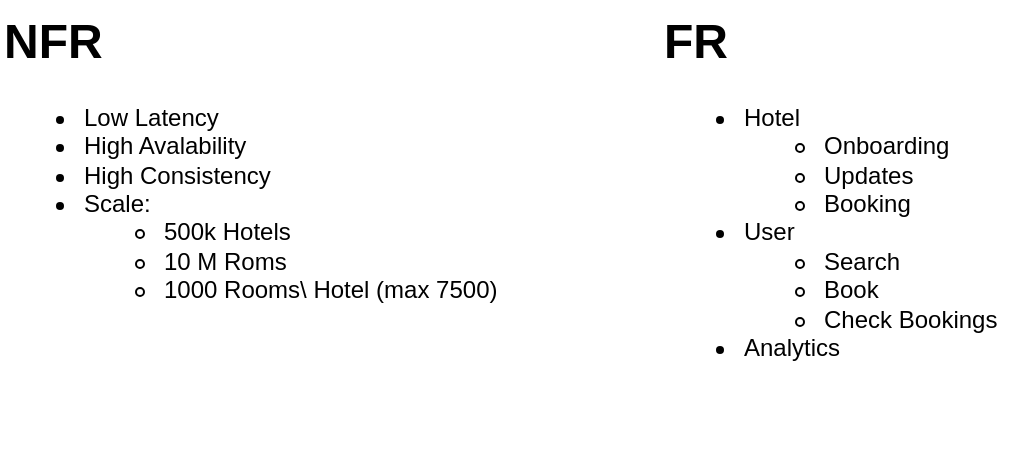 <mxfile version="28.0.6" pages="2">
  <diagram name="требования" id="K8O-UbPnnHuOY16jFzG_">
    <mxGraphModel dx="679" dy="405" grid="1" gridSize="10" guides="1" tooltips="1" connect="1" arrows="1" fold="1" page="1" pageScale="1" pageWidth="827" pageHeight="1169" math="0" shadow="0">
      <root>
        <mxCell id="0" />
        <mxCell id="1" parent="0" />
        <mxCell id="MkDzH_rQJFl5ClzxtzA8-1" value="&lt;h1 style=&quot;margin-top: 0px;&quot;&gt;NFR&lt;/h1&gt;&lt;p&gt;&lt;/p&gt;&lt;ul&gt;&lt;li&gt;Low Latency&lt;/li&gt;&lt;li&gt;High Avalability&lt;/li&gt;&lt;li&gt;High Consistency&lt;/li&gt;&lt;li&gt;Scale:&lt;/li&gt;&lt;ul&gt;&lt;li&gt;500k Hotels&lt;/li&gt;&lt;li&gt;10 M Roms&lt;/li&gt;&lt;li&gt;1000 Rooms\ Hotel (max 7500)&lt;/li&gt;&lt;/ul&gt;&lt;/ul&gt;&lt;p&gt;&lt;/p&gt;" style="text;html=1;whiteSpace=wrap;overflow=hidden;rounded=0;" vertex="1" parent="1">
          <mxGeometry x="190" y="300" width="280" height="230" as="geometry" />
        </mxCell>
        <mxCell id="MkDzH_rQJFl5ClzxtzA8-2" value="&lt;h1 style=&quot;margin-top: 0px;&quot;&gt;FR&lt;/h1&gt;&lt;p&gt;&lt;/p&gt;&lt;ul&gt;&lt;li&gt;Hotel&lt;/li&gt;&lt;ul&gt;&lt;li&gt;Onboarding&lt;/li&gt;&lt;li&gt;Updates&lt;/li&gt;&lt;li&gt;Booking&lt;/li&gt;&lt;/ul&gt;&lt;li&gt;User&lt;/li&gt;&lt;ul&gt;&lt;li&gt;Search&lt;/li&gt;&lt;li&gt;Book&lt;/li&gt;&lt;li&gt;Check Bookings&lt;/li&gt;&lt;/ul&gt;&lt;li&gt;Analytics&lt;/li&gt;&lt;/ul&gt;&lt;p&gt;&lt;/p&gt;" style="text;html=1;whiteSpace=wrap;overflow=hidden;rounded=0;" vertex="1" parent="1">
          <mxGeometry x="520" y="300" width="180" height="190" as="geometry" />
        </mxCell>
      </root>
    </mxGraphModel>
  </diagram>
  <diagram id="oFaOXJa3zJh9_fPyX7D8" name="Страница — 2">
    <mxGraphModel dx="1810" dy="586" grid="1" gridSize="10" guides="1" tooltips="1" connect="1" arrows="1" fold="1" page="1" pageScale="1" pageWidth="827" pageHeight="1169" math="0" shadow="0">
      <root>
        <mxCell id="0" />
        <mxCell id="1" parent="0" />
        <mxCell id="A7OHAAQnRAvAKOBAdCBx-10" style="edgeStyle=orthogonalEdgeStyle;rounded=0;orthogonalLoop=1;jettySize=auto;html=1;exitX=1;exitY=0.5;exitDx=0;exitDy=0;startArrow=classic;startFill=1;" edge="1" parent="1" source="A7OHAAQnRAvAKOBAdCBx-1" target="A7OHAAQnRAvAKOBAdCBx-4">
          <mxGeometry relative="1" as="geometry" />
        </mxCell>
        <mxCell id="A7OHAAQnRAvAKOBAdCBx-1" value="UI\App&amp;nbsp;&lt;br&gt;for Hotel" style="rounded=0;whiteSpace=wrap;html=1;fillColor=#d5e8d4;strokeColor=#82b366;" vertex="1" parent="1">
          <mxGeometry x="70" y="260" width="120" height="60" as="geometry" />
        </mxCell>
        <mxCell id="A7OHAAQnRAvAKOBAdCBx-2" value="UI\App&amp;nbsp;&lt;br&gt;for Users&lt;div&gt;-Search&lt;/div&gt;&lt;div&gt;- Book&lt;/div&gt;" style="rounded=0;whiteSpace=wrap;html=1;fillColor=#d5e8d4;strokeColor=#82b366;" vertex="1" parent="1">
          <mxGeometry x="80" y="416" width="120" height="60" as="geometry" />
        </mxCell>
        <mxCell id="A7OHAAQnRAvAKOBAdCBx-3" value="UI\App&amp;nbsp;&lt;br&gt;to View Bookings" style="rounded=0;whiteSpace=wrap;html=1;fillColor=#d5e8d4;strokeColor=#82b366;" vertex="1" parent="1">
          <mxGeometry y="595" width="120" height="60" as="geometry" />
        </mxCell>
        <mxCell id="A7OHAAQnRAvAKOBAdCBx-16" style="edgeStyle=orthogonalEdgeStyle;rounded=0;orthogonalLoop=1;jettySize=auto;html=1;exitX=1;exitY=0.5;exitDx=0;exitDy=0;startArrow=classic;startFill=1;" edge="1" parent="1" source="A7OHAAQnRAvAKOBAdCBx-4" target="A7OHAAQnRAvAKOBAdCBx-15">
          <mxGeometry relative="1" as="geometry" />
        </mxCell>
        <mxCell id="A7OHAAQnRAvAKOBAdCBx-4" value="LB" style="shape=module;align=left;spacingLeft=20;align=center;verticalAlign=top;whiteSpace=wrap;html=1;fillColor=#f8cecc;strokeColor=#b85450;" vertex="1" parent="1">
          <mxGeometry x="250" y="265" width="50" height="50" as="geometry" />
        </mxCell>
        <mxCell id="A7OHAAQnRAvAKOBAdCBx-23" style="edgeStyle=orthogonalEdgeStyle;rounded=0;orthogonalLoop=1;jettySize=auto;html=1;exitX=1;exitY=0.5;exitDx=0;exitDy=0;" edge="1" parent="1" source="A7OHAAQnRAvAKOBAdCBx-5" target="A7OHAAQnRAvAKOBAdCBx-22">
          <mxGeometry relative="1" as="geometry" />
        </mxCell>
        <mxCell id="A7OHAAQnRAvAKOBAdCBx-5" value="LB" style="shape=module;align=left;spacingLeft=20;align=center;verticalAlign=top;whiteSpace=wrap;html=1;fillColor=#f8cecc;strokeColor=#b85450;" vertex="1" parent="1">
          <mxGeometry x="250" y="400" width="50" height="50" as="geometry" />
        </mxCell>
        <mxCell id="A7OHAAQnRAvAKOBAdCBx-35" style="edgeStyle=orthogonalEdgeStyle;rounded=0;orthogonalLoop=1;jettySize=auto;html=1;exitX=1;exitY=0.5;exitDx=0;exitDy=0;" edge="1" parent="1" source="A7OHAAQnRAvAKOBAdCBx-6" target="A7OHAAQnRAvAKOBAdCBx-34">
          <mxGeometry relative="1" as="geometry" />
        </mxCell>
        <mxCell id="A7OHAAQnRAvAKOBAdCBx-6" value="LB" style="shape=module;align=left;spacingLeft=20;align=center;verticalAlign=top;whiteSpace=wrap;html=1;fillColor=#f8cecc;strokeColor=#b85450;" vertex="1" parent="1">
          <mxGeometry x="250" y="460" width="50" height="50" as="geometry" />
        </mxCell>
        <mxCell id="A7OHAAQnRAvAKOBAdCBx-39" style="edgeStyle=orthogonalEdgeStyle;rounded=0;orthogonalLoop=1;jettySize=auto;html=1;exitX=1;exitY=0.5;exitDx=0;exitDy=0;startArrow=classic;startFill=1;" edge="1" parent="1" source="A7OHAAQnRAvAKOBAdCBx-7" target="A7OHAAQnRAvAKOBAdCBx-38">
          <mxGeometry relative="1" as="geometry" />
        </mxCell>
        <mxCell id="A7OHAAQnRAvAKOBAdCBx-7" value="LB" style="shape=module;align=left;spacingLeft=20;align=center;verticalAlign=top;whiteSpace=wrap;html=1;fillColor=#f8cecc;strokeColor=#b85450;" vertex="1" parent="1">
          <mxGeometry x="240" y="600" width="50" height="50" as="geometry" />
        </mxCell>
        <mxCell id="A7OHAAQnRAvAKOBAdCBx-8" value="User" style="rounded=0;whiteSpace=wrap;html=1;fillColor=#d5e8d4;strokeColor=#82b366;" vertex="1" parent="1">
          <mxGeometry x="120" y="595" width="70" height="30" as="geometry" />
        </mxCell>
        <mxCell id="A7OHAAQnRAvAKOBAdCBx-9" value="Hotel" style="rounded=0;whiteSpace=wrap;html=1;fillColor=#d5e8d4;strokeColor=#82b366;" vertex="1" parent="1">
          <mxGeometry x="120" y="625" width="70" height="30" as="geometry" />
        </mxCell>
        <mxCell id="A7OHAAQnRAvAKOBAdCBx-11" style="edgeStyle=orthogonalEdgeStyle;rounded=0;orthogonalLoop=1;jettySize=auto;html=1;exitX=1;exitY=0.25;exitDx=0;exitDy=0;entryX=0;entryY=0;entryDx=0;entryDy=15;entryPerimeter=0;startArrow=classic;startFill=1;" edge="1" parent="1" source="A7OHAAQnRAvAKOBAdCBx-2" target="A7OHAAQnRAvAKOBAdCBx-5">
          <mxGeometry relative="1" as="geometry" />
        </mxCell>
        <mxCell id="A7OHAAQnRAvAKOBAdCBx-12" style="edgeStyle=orthogonalEdgeStyle;rounded=0;orthogonalLoop=1;jettySize=auto;html=1;exitX=1;exitY=0.75;exitDx=0;exitDy=0;entryX=0;entryY=0;entryDx=0;entryDy=15;entryPerimeter=0;startArrow=classic;startFill=1;" edge="1" parent="1" source="A7OHAAQnRAvAKOBAdCBx-2" target="A7OHAAQnRAvAKOBAdCBx-6">
          <mxGeometry relative="1" as="geometry" />
        </mxCell>
        <mxCell id="A7OHAAQnRAvAKOBAdCBx-13" style="edgeStyle=orthogonalEdgeStyle;rounded=0;orthogonalLoop=1;jettySize=auto;html=1;exitX=1;exitY=0.5;exitDx=0;exitDy=0;entryX=0;entryY=0;entryDx=0;entryDy=15;entryPerimeter=0;startArrow=classic;startFill=1;" edge="1" parent="1" source="A7OHAAQnRAvAKOBAdCBx-8" target="A7OHAAQnRAvAKOBAdCBx-7">
          <mxGeometry relative="1" as="geometry" />
        </mxCell>
        <mxCell id="A7OHAAQnRAvAKOBAdCBx-14" style="edgeStyle=orthogonalEdgeStyle;rounded=0;orthogonalLoop=1;jettySize=auto;html=1;entryX=0;entryY=0;entryDx=0;entryDy=35;entryPerimeter=0;startArrow=classic;startFill=1;" edge="1" parent="1" source="A7OHAAQnRAvAKOBAdCBx-9" target="A7OHAAQnRAvAKOBAdCBx-7">
          <mxGeometry relative="1" as="geometry" />
        </mxCell>
        <mxCell id="A7OHAAQnRAvAKOBAdCBx-19" style="edgeStyle=orthogonalEdgeStyle;rounded=0;orthogonalLoop=1;jettySize=auto;html=1;exitX=0.5;exitY=1;exitDx=0;exitDy=0;" edge="1" parent="1" source="A7OHAAQnRAvAKOBAdCBx-15" target="A7OHAAQnRAvAKOBAdCBx-17">
          <mxGeometry relative="1" as="geometry" />
        </mxCell>
        <mxCell id="A7OHAAQnRAvAKOBAdCBx-21" style="edgeStyle=orthogonalEdgeStyle;rounded=0;orthogonalLoop=1;jettySize=auto;html=1;exitX=1;exitY=0.5;exitDx=0;exitDy=0;startArrow=classic;startFill=1;" edge="1" parent="1" source="A7OHAAQnRAvAKOBAdCBx-15" target="A7OHAAQnRAvAKOBAdCBx-20">
          <mxGeometry relative="1" as="geometry" />
        </mxCell>
        <mxCell id="A7OHAAQnRAvAKOBAdCBx-15" value="Hotel Service" style="shape=module;align=left;spacingLeft=20;align=center;verticalAlign=top;whiteSpace=wrap;html=1;fillColor=#dae8fc;strokeColor=#6c8ebf;" vertex="1" parent="1">
          <mxGeometry x="363.5" y="265" width="100" height="50" as="geometry" />
        </mxCell>
        <mxCell id="A7OHAAQnRAvAKOBAdCBx-18" style="edgeStyle=orthogonalEdgeStyle;rounded=0;orthogonalLoop=1;jettySize=auto;html=1;" edge="1" parent="1" source="A7OHAAQnRAvAKOBAdCBx-17" target="A7OHAAQnRAvAKOBAdCBx-2">
          <mxGeometry relative="1" as="geometry" />
        </mxCell>
        <mxCell id="A7OHAAQnRAvAKOBAdCBx-17" value="CDN" style="shape=module;align=left;spacingLeft=20;align=center;verticalAlign=top;whiteSpace=wrap;html=1;fillColor=#f8cecc;strokeColor=#b85450;" vertex="1" parent="1">
          <mxGeometry x="364" y="340" width="100" height="50" as="geometry" />
        </mxCell>
        <mxCell id="A7OHAAQnRAvAKOBAdCBx-20" value="PostgreSQL" style="shape=module;align=left;spacingLeft=20;align=center;verticalAlign=top;whiteSpace=wrap;html=1;fillColor=#f8cecc;strokeColor=#b85450;" vertex="1" parent="1">
          <mxGeometry x="520" y="265" width="100" height="50" as="geometry" />
        </mxCell>
        <mxCell id="A7OHAAQnRAvAKOBAdCBx-25" style="edgeStyle=orthogonalEdgeStyle;rounded=0;orthogonalLoop=1;jettySize=auto;html=1;exitX=1;exitY=0.5;exitDx=0;exitDy=0;startArrow=classic;startFill=1;endArrow=none;endFill=0;" edge="1" parent="1" source="A7OHAAQnRAvAKOBAdCBx-22" target="A7OHAAQnRAvAKOBAdCBx-24">
          <mxGeometry relative="1" as="geometry" />
        </mxCell>
        <mxCell id="A7OHAAQnRAvAKOBAdCBx-22" value="Search Service" style="shape=module;align=left;spacingLeft=20;align=center;verticalAlign=top;whiteSpace=wrap;html=1;fillColor=#dae8fc;strokeColor=#6c8ebf;" vertex="1" parent="1">
          <mxGeometry x="364" y="400" width="100" height="50" as="geometry" />
        </mxCell>
        <mxCell id="A7OHAAQnRAvAKOBAdCBx-24" value="Elastic Search" style="shape=module;align=left;spacingLeft=20;align=center;verticalAlign=top;whiteSpace=wrap;html=1;fillColor=#f8cecc;strokeColor=#b85450;" vertex="1" parent="1">
          <mxGeometry x="520" y="400" width="100" height="50" as="geometry" />
        </mxCell>
        <mxCell id="A7OHAAQnRAvAKOBAdCBx-27" style="edgeStyle=orthogonalEdgeStyle;rounded=0;orthogonalLoop=1;jettySize=auto;html=1;" edge="1" parent="1" source="A7OHAAQnRAvAKOBAdCBx-26" target="A7OHAAQnRAvAKOBAdCBx-24">
          <mxGeometry relative="1" as="geometry" />
        </mxCell>
        <mxCell id="A7OHAAQnRAvAKOBAdCBx-26" value="Search Consumer" style="shape=module;align=left;spacingLeft=20;align=center;verticalAlign=top;whiteSpace=wrap;html=1;fillColor=#dae8fc;strokeColor=#6c8ebf;" vertex="1" parent="1">
          <mxGeometry x="670" y="400" width="100" height="50" as="geometry" />
        </mxCell>
        <mxCell id="A7OHAAQnRAvAKOBAdCBx-28" value="Kafka" style="shape=module;align=left;spacingLeft=20;align=center;verticalAlign=top;whiteSpace=wrap;html=1;fillColor=#f8cecc;strokeColor=#b85450;" vertex="1" parent="1">
          <mxGeometry x="820" y="320" width="100" height="320" as="geometry" />
        </mxCell>
        <mxCell id="A7OHAAQnRAvAKOBAdCBx-29" style="edgeStyle=orthogonalEdgeStyle;rounded=0;orthogonalLoop=1;jettySize=auto;html=1;exitX=1;exitY=0.75;exitDx=0;exitDy=0;entryX=0;entryY=0;entryDx=0;entryDy=35;entryPerimeter=0;" edge="1" parent="1" source="A7OHAAQnRAvAKOBAdCBx-15" target="A7OHAAQnRAvAKOBAdCBx-28">
          <mxGeometry relative="1" as="geometry">
            <Array as="points">
              <mxPoint x="490" y="303" />
              <mxPoint x="490" y="355" />
            </Array>
          </mxGeometry>
        </mxCell>
        <mxCell id="A7OHAAQnRAvAKOBAdCBx-30" value="Hadoop Cluster" style="shape=module;align=left;spacingLeft=20;align=center;verticalAlign=top;whiteSpace=wrap;html=1;fillColor=#f8cecc;strokeColor=#b85450;" vertex="1" parent="1">
          <mxGeometry x="1106" y="340" width="100" height="50" as="geometry" />
        </mxCell>
        <mxCell id="A7OHAAQnRAvAKOBAdCBx-32" style="edgeStyle=orthogonalEdgeStyle;rounded=0;orthogonalLoop=1;jettySize=auto;html=1;exitX=1;exitY=0.5;exitDx=0;exitDy=0;" edge="1" parent="1" source="A7OHAAQnRAvAKOBAdCBx-31" target="A7OHAAQnRAvAKOBAdCBx-30">
          <mxGeometry relative="1" as="geometry" />
        </mxCell>
        <mxCell id="A7OHAAQnRAvAKOBAdCBx-31" value="Spark Streaming Consumer" style="shape=module;align=left;spacingLeft=20;align=center;verticalAlign=top;whiteSpace=wrap;html=1;fillColor=#f8cecc;strokeColor=#b85450;" vertex="1" parent="1">
          <mxGeometry x="968" y="340" width="100" height="50" as="geometry" />
        </mxCell>
        <mxCell id="A7OHAAQnRAvAKOBAdCBx-33" style="edgeStyle=orthogonalEdgeStyle;rounded=0;orthogonalLoop=1;jettySize=auto;html=1;entryX=0.97;entryY=0.142;entryDx=0;entryDy=0;entryPerimeter=0;endArrow=none;endFill=0;startArrow=classic;startFill=1;" edge="1" parent="1" source="A7OHAAQnRAvAKOBAdCBx-31" target="A7OHAAQnRAvAKOBAdCBx-28">
          <mxGeometry relative="1" as="geometry" />
        </mxCell>
        <mxCell id="A7OHAAQnRAvAKOBAdCBx-37" style="edgeStyle=orthogonalEdgeStyle;rounded=0;orthogonalLoop=1;jettySize=auto;html=1;exitX=0.5;exitY=1;exitDx=0;exitDy=0;" edge="1" parent="1" source="A7OHAAQnRAvAKOBAdCBx-34" target="A7OHAAQnRAvAKOBAdCBx-36">
          <mxGeometry relative="1" as="geometry" />
        </mxCell>
        <mxCell id="A7OHAAQnRAvAKOBAdCBx-46" style="edgeStyle=orthogonalEdgeStyle;rounded=0;orthogonalLoop=1;jettySize=auto;html=1;exitX=1;exitY=0.75;exitDx=0;exitDy=0;" edge="1" parent="1" source="A7OHAAQnRAvAKOBAdCBx-34" target="A7OHAAQnRAvAKOBAdCBx-45">
          <mxGeometry relative="1" as="geometry" />
        </mxCell>
        <mxCell id="A7OHAAQnRAvAKOBAdCBx-34" value="Booking Service" style="shape=module;align=left;spacingLeft=20;align=center;verticalAlign=top;whiteSpace=wrap;html=1;fillColor=#dae8fc;strokeColor=#6c8ebf;" vertex="1" parent="1">
          <mxGeometry x="364" y="460" width="100" height="50" as="geometry" />
        </mxCell>
        <mxCell id="A7OHAAQnRAvAKOBAdCBx-36" value="Payment Service" style="shape=module;align=left;spacingLeft=20;align=center;verticalAlign=top;whiteSpace=wrap;html=1;fillColor=#dae8fc;strokeColor=#6c8ebf;" vertex="1" parent="1">
          <mxGeometry x="364" y="530" width="100" height="50" as="geometry" />
        </mxCell>
        <mxCell id="A7OHAAQnRAvAKOBAdCBx-49" style="edgeStyle=orthogonalEdgeStyle;rounded=0;orthogonalLoop=1;jettySize=auto;html=1;exitX=1;exitY=0.25;exitDx=0;exitDy=0;" edge="1" parent="1" source="A7OHAAQnRAvAKOBAdCBx-38" target="A7OHAAQnRAvAKOBAdCBx-45">
          <mxGeometry relative="1" as="geometry">
            <Array as="points">
              <mxPoint x="490" y="613" />
              <mxPoint x="490" y="570" />
              <mxPoint x="550" y="570" />
            </Array>
          </mxGeometry>
        </mxCell>
        <mxCell id="A7OHAAQnRAvAKOBAdCBx-38" value="Booking Management Service" style="shape=module;align=left;spacingLeft=20;align=center;verticalAlign=top;whiteSpace=wrap;html=1;fillColor=#dae8fc;strokeColor=#6c8ebf;" vertex="1" parent="1">
          <mxGeometry x="363" y="600" width="100" height="50" as="geometry" />
        </mxCell>
        <mxCell id="A7OHAAQnRAvAKOBAdCBx-43" style="edgeStyle=orthogonalEdgeStyle;rounded=0;orthogonalLoop=1;jettySize=auto;html=1;startArrow=classic;startFill=1;" edge="1" parent="1" source="A7OHAAQnRAvAKOBAdCBx-40" target="A7OHAAQnRAvAKOBAdCBx-38">
          <mxGeometry relative="1" as="geometry" />
        </mxCell>
        <mxCell id="A7OHAAQnRAvAKOBAdCBx-40" value="Redis" style="shape=module;align=left;spacingLeft=20;align=center;verticalAlign=top;whiteSpace=wrap;html=1;fillColor=#f8cecc;strokeColor=#b85450;" vertex="1" parent="1">
          <mxGeometry x="500" y="600" width="100" height="50" as="geometry" />
        </mxCell>
        <mxCell id="A7OHAAQnRAvAKOBAdCBx-42" style="edgeStyle=orthogonalEdgeStyle;rounded=0;orthogonalLoop=1;jettySize=auto;html=1;" edge="1" parent="1" source="A7OHAAQnRAvAKOBAdCBx-41" target="A7OHAAQnRAvAKOBAdCBx-38">
          <mxGeometry relative="1" as="geometry" />
        </mxCell>
        <mxCell id="A7OHAAQnRAvAKOBAdCBx-41" value="Cassandra" style="shape=module;align=left;spacingLeft=20;align=center;verticalAlign=top;whiteSpace=wrap;html=1;fillColor=#f8cecc;strokeColor=#b85450;" vertex="1" parent="1">
          <mxGeometry x="500" y="670" width="100" height="50" as="geometry" />
        </mxCell>
        <mxCell id="A7OHAAQnRAvAKOBAdCBx-48" style="edgeStyle=orthogonalEdgeStyle;rounded=0;orthogonalLoop=1;jettySize=auto;html=1;entryX=1;entryY=0.5;entryDx=0;entryDy=0;" edge="1" parent="1" source="A7OHAAQnRAvAKOBAdCBx-44" target="A7OHAAQnRAvAKOBAdCBx-41">
          <mxGeometry relative="1" as="geometry">
            <Array as="points">
              <mxPoint x="710" y="695" />
            </Array>
          </mxGeometry>
        </mxCell>
        <mxCell id="A7OHAAQnRAvAKOBAdCBx-44" value="Archival Service" style="shape=module;align=left;spacingLeft=20;align=center;verticalAlign=top;whiteSpace=wrap;html=1;fillColor=#dae8fc;strokeColor=#6c8ebf;" vertex="1" parent="1">
          <mxGeometry x="660" y="560" width="100" height="50" as="geometry" />
        </mxCell>
        <mxCell id="A7OHAAQnRAvAKOBAdCBx-50" style="edgeStyle=orthogonalEdgeStyle;rounded=0;orthogonalLoop=1;jettySize=auto;html=1;exitX=1;exitY=0.5;exitDx=0;exitDy=0;" edge="1" parent="1" source="A7OHAAQnRAvAKOBAdCBx-45" target="A7OHAAQnRAvAKOBAdCBx-44">
          <mxGeometry relative="1" as="geometry" />
        </mxCell>
        <mxCell id="A7OHAAQnRAvAKOBAdCBx-45" value="PostgreSQL" style="shape=module;align=left;spacingLeft=20;align=center;verticalAlign=top;whiteSpace=wrap;html=1;fillColor=#f8cecc;strokeColor=#b85450;" vertex="1" parent="1">
          <mxGeometry x="500" y="480" width="100" height="50" as="geometry" />
        </mxCell>
        <mxCell id="A7OHAAQnRAvAKOBAdCBx-47" style="edgeStyle=orthogonalEdgeStyle;rounded=0;orthogonalLoop=1;jettySize=auto;html=1;exitX=1;exitY=0.25;exitDx=0;exitDy=0;entryX=0.108;entryY=0.479;entryDx=0;entryDy=0;entryPerimeter=0;" edge="1" parent="1" source="A7OHAAQnRAvAKOBAdCBx-34" target="A7OHAAQnRAvAKOBAdCBx-28">
          <mxGeometry relative="1" as="geometry" />
        </mxCell>
        <mxCell id="A7OHAAQnRAvAKOBAdCBx-51" style="edgeStyle=orthogonalEdgeStyle;rounded=0;orthogonalLoop=1;jettySize=auto;html=1;exitX=1;exitY=0.5;exitDx=0;exitDy=0;entryX=0.073;entryY=0.83;entryDx=0;entryDy=0;entryPerimeter=0;endArrow=none;endFill=0;startArrow=classic;startFill=1;" edge="1" parent="1" source="A7OHAAQnRAvAKOBAdCBx-44" target="A7OHAAQnRAvAKOBAdCBx-28">
          <mxGeometry relative="1" as="geometry" />
        </mxCell>
        <mxCell id="A7OHAAQnRAvAKOBAdCBx-52" style="edgeStyle=orthogonalEdgeStyle;rounded=0;orthogonalLoop=1;jettySize=auto;html=1;exitX=1;exitY=0.5;exitDx=0;exitDy=0;entryX=0.1;entryY=0.329;entryDx=0;entryDy=0;entryPerimeter=0;startArrow=classic;startFill=1;endArrow=none;endFill=0;" edge="1" parent="1" source="A7OHAAQnRAvAKOBAdCBx-26" target="A7OHAAQnRAvAKOBAdCBx-28">
          <mxGeometry relative="1" as="geometry" />
        </mxCell>
        <mxCell id="A7OHAAQnRAvAKOBAdCBx-53" value="Notification Service" style="shape=module;align=left;spacingLeft=20;align=center;verticalAlign=top;whiteSpace=wrap;html=1;fillColor=#dae8fc;strokeColor=#6c8ebf;" vertex="1" parent="1">
          <mxGeometry x="980" y="560" width="100" height="50" as="geometry" />
        </mxCell>
        <mxCell id="A7OHAAQnRAvAKOBAdCBx-54" style="edgeStyle=orthogonalEdgeStyle;rounded=0;orthogonalLoop=1;jettySize=auto;html=1;entryX=1.037;entryY=0.827;entryDx=0;entryDy=0;entryPerimeter=0;startArrow=classic;startFill=1;endArrow=none;endFill=0;" edge="1" parent="1" source="A7OHAAQnRAvAKOBAdCBx-53" target="A7OHAAQnRAvAKOBAdCBx-28">
          <mxGeometry relative="1" as="geometry" />
        </mxCell>
        <mxCell id="A7OHAAQnRAvAKOBAdCBx-55" value="&lt;h1 style=&quot;margin-top: 0px;&quot;&gt;UI\App&lt;/h1&gt;&lt;h1 style=&quot;margin-top: 0px;&quot;&gt;&lt;span style=&quot;background-color: transparent;&quot;&gt;for Hotel&lt;/span&gt;&lt;/h1&gt;&lt;p&gt;UI для менеджеров отелей&lt;/p&gt;&lt;p&gt;&lt;/p&gt;&lt;ul&gt;&lt;li&gt;онбординг платформы&lt;/li&gt;&lt;li&gt;редактирование свойств&lt;/li&gt;&lt;ul&gt;&lt;li&gt;добавить новое изображение&lt;/li&gt;&lt;li&gt;добавить новую комнату&lt;/li&gt;&lt;/ul&gt;&lt;/ul&gt;&lt;p&gt;&lt;/p&gt;&lt;p&gt;Веб или мобильное приожение&lt;/p&gt;" style="text;html=1;whiteSpace=wrap;overflow=hidden;rounded=0;" vertex="1" parent="1">
          <mxGeometry x="-210" y="200" width="250" height="220" as="geometry" />
        </mxCell>
        <mxCell id="A7OHAAQnRAvAKOBAdCBx-56" value="&lt;h1 style=&quot;margin-top: 0px;&quot;&gt;Hotel Service&lt;/h1&gt;&lt;p&gt;&lt;span style=&quot;background-color: transparent; color: light-dark(rgb(0, 0, 0), rgb(255, 255, 255));&quot;&gt;Предоставляет Hotel API:&lt;/span&gt;&lt;/p&gt;&lt;p&gt;&lt;/p&gt;&lt;ul&gt;&lt;li&gt;onboarding&lt;/li&gt;&lt;li&gt;management&lt;/li&gt;&lt;/ul&gt;Поскольку данные хорошо структурированы, то сохраняем их в РСУБД, например PostgreSQL&lt;p&gt;&lt;/p&gt;&lt;div&gt;Все загружаемые картинки немедленно загружаются в CDN и url ресурсов в CDN сохраняется в PostgreSQL&amp;nbsp;&lt;/div&gt;&lt;div&gt;&lt;br&gt;&lt;/div&gt;&lt;div&gt;Все изменения отправляются в кафку.&lt;/div&gt;" style="text;html=1;whiteSpace=wrap;overflow=hidden;rounded=0;" vertex="1" parent="1">
          <mxGeometry x="310" width="380" height="230" as="geometry" />
        </mxCell>
        <mxCell id="A7OHAAQnRAvAKOBAdCBx-57" value="&lt;h1 style=&quot;margin-top: 0px;&quot;&gt;CDN&lt;/h1&gt;&lt;p&gt;Географически распределенный сервис&lt;/p&gt;" style="text;html=1;whiteSpace=wrap;overflow=hidden;rounded=0;" vertex="1" parent="1">
          <mxGeometry x="120" y="110" width="180" height="120" as="geometry" />
        </mxCell>
        <mxCell id="A7OHAAQnRAvAKOBAdCBx-58" value="&lt;h1 style=&quot;margin-top: 0px;&quot;&gt;Search Consumer&lt;/h1&gt;&lt;p&gt;Слушает кафку. Например в отеле появилась новая комната.&amp;nbsp;&lt;span style=&quot;text-align: center; background-color: transparent; color: light-dark(rgb(0, 0, 0), rgb(255, 255, 255));&quot;&gt;Hotel Service отправляет это событие в кафку,&amp;nbsp;&lt;/span&gt;&lt;span style=&quot;text-align: center; background-color: transparent; color: light-dark(rgb(0, 0, 0), rgb(255, 255, 255));&quot;&gt;Search Consumer вычитывает это событие и сохраняет в свою базу данных, которая будет использоваться для поиска на сайте.&lt;/span&gt;&lt;/p&gt;&lt;p&gt;&lt;span style=&quot;text-align: center; background-color: transparent; color: light-dark(rgb(0, 0, 0), rgb(255, 255, 255));&quot;&gt;Если комната забранирована, то это событие вычитывается из кафки и комната больше не показывется в поиске.&lt;/span&gt;&lt;/p&gt;" style="text;html=1;whiteSpace=wrap;overflow=hidden;rounded=0;" vertex="1" parent="1">
          <mxGeometry x="980" y="400" width="420" height="150" as="geometry" />
        </mxCell>
        <mxCell id="A7OHAAQnRAvAKOBAdCBx-59" value="&lt;h1 style=&quot;margin-top: 0px;&quot;&gt;Elastic Search&lt;/h1&gt;&lt;p&gt;Базируется на движке Lucene и реализует fuzzy search, так как пользователь может ввести некорректное географиеское название.&lt;/p&gt;" style="text;html=1;whiteSpace=wrap;overflow=hidden;rounded=0;" vertex="1" parent="1">
          <mxGeometry x="700" y="180" width="260" height="110" as="geometry" />
        </mxCell>
        <mxCell id="A7OHAAQnRAvAKOBAdCBx-60" value="&lt;h1 style=&quot;margin-top: 0px;&quot;&gt;Search Service&lt;/h1&gt;&lt;p&gt;Обеспечивает функциональность поиска на сайте.&lt;/p&gt;" style="text;html=1;whiteSpace=wrap;overflow=hidden;rounded=0;" vertex="1" parent="1">
          <mxGeometry x="720" width="270" height="160" as="geometry" />
        </mxCell>
        <mxCell id="A7OHAAQnRAvAKOBAdCBx-61" value="&lt;h1 style=&quot;margin-top: 0px;&quot;&gt;Booking Service&lt;/h1&gt;&lt;p&gt;Когда происходит бронирование, информация сохраняется в БД и вызывается&amp;nbsp;&lt;span style=&quot;text-align: center; background-color: transparent; color: light-dark(rgb(0, 0, 0), rgb(255, 255, 255));&quot;&gt;Payment Service. Производится платеж, приходит подтверждение, которое сохраняется в БД и отправляется событие в кафку.&lt;/span&gt;&lt;/p&gt;" style="text;html=1;whiteSpace=wrap;overflow=hidden;rounded=0;" vertex="1" parent="1">
          <mxGeometry x="180" y="710" width="260" height="150" as="geometry" />
        </mxCell>
        <mxCell id="A7OHAAQnRAvAKOBAdCBx-62" value="&lt;h1 style=&quot;margin-top: 0px;&quot;&gt;Archival Service&lt;/h1&gt;&lt;p&gt;После завершения букинга (отмена или завершено) эта запись перемещается из PostgreSQL в Cassandra.&lt;/p&gt;" style="text;html=1;whiteSpace=wrap;overflow=hidden;rounded=0;" vertex="1" parent="1">
          <mxGeometry x="650" y="730" width="340" height="120" as="geometry" />
        </mxCell>
        <mxCell id="A7OHAAQnRAvAKOBAdCBx-63" value="&lt;h1 style=&quot;margin-top: 0px;&quot;&gt;Notification Service&lt;/h1&gt;&lt;p&gt;Сервис нотификации пользователей - прослушивает события кафки и отправляет нотификации.&lt;/p&gt;" style="text;html=1;whiteSpace=wrap;overflow=hidden;rounded=0;" vertex="1" parent="1">
          <mxGeometry x="1020" y="640" width="260" height="120" as="geometry" />
        </mxCell>
      </root>
    </mxGraphModel>
  </diagram>
</mxfile>
